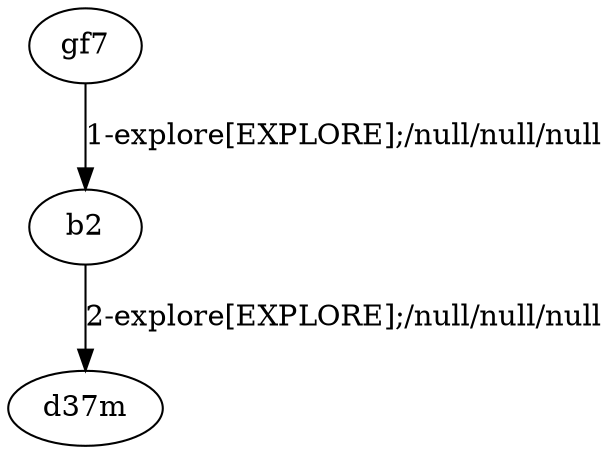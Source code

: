 # Total number of goals covered by this test: 1
# b2 --> d37m

digraph g {
"gf7" -> "b2" [label = "1-explore[EXPLORE];/null/null/null"];
"b2" -> "d37m" [label = "2-explore[EXPLORE];/null/null/null"];
}